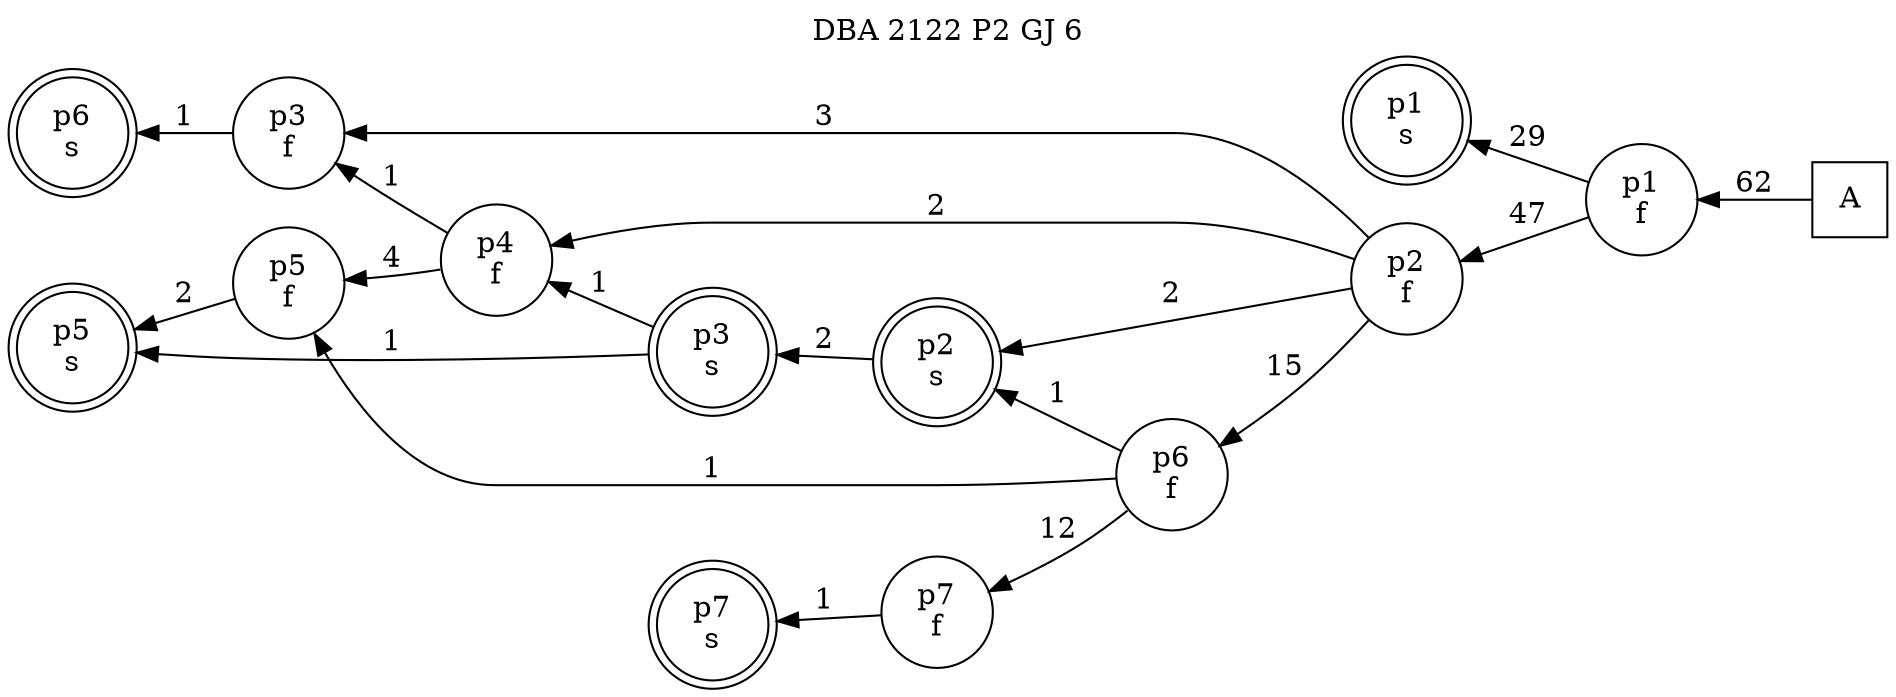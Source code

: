 digraph DBA_2122_P2_GJ_6_GOOD {
labelloc="tl"
label= " DBA 2122 P2 GJ 6 "
rankdir="RL";
"A" [shape="square" label="A"]
"p1_f" [shape="circle" label="p1
f"]
"p1_s" [shape="doublecircle" label="p1
s"]
"p2_f" [shape="circle" label="p2
f"]
"p3_f" [shape="circle" label="p3
f"]
"p4_f" [shape="circle" label="p4
f"]
"p2_s" [shape="doublecircle" label="p2
s"]
"p6_f" [shape="circle" label="p6
f"]
"p5_f" [shape="circle" label="p5
f"]
"p6_s" [shape="doublecircle" label="p6
s"]
"p3_s" [shape="doublecircle" label="p3
s"]
"p5_s" [shape="doublecircle" label="p5
s"]
"p7_f" [shape="circle" label="p7
f"]
"p7_s" [shape="doublecircle" label="p7
s"]
"A" -> "p1_f" [ label=62]
"p1_f" -> "p1_s" [ label=29]
"p1_f" -> "p2_f" [ label=47]
"p2_f" -> "p3_f" [ label=3]
"p2_f" -> "p4_f" [ label=2]
"p2_f" -> "p2_s" [ label=2]
"p2_f" -> "p6_f" [ label=15]
"p3_f" -> "p6_s" [ label=1]
"p4_f" -> "p3_f" [ label=1]
"p4_f" -> "p5_f" [ label=4]
"p2_s" -> "p3_s" [ label=2]
"p6_f" -> "p2_s" [ label=1]
"p6_f" -> "p5_f" [ label=1]
"p6_f" -> "p7_f" [ label=12]
"p5_f" -> "p5_s" [ label=2]
"p3_s" -> "p4_f" [ label=1]
"p3_s" -> "p5_s" [ label=1]
"p7_f" -> "p7_s" [ label=1]
}

